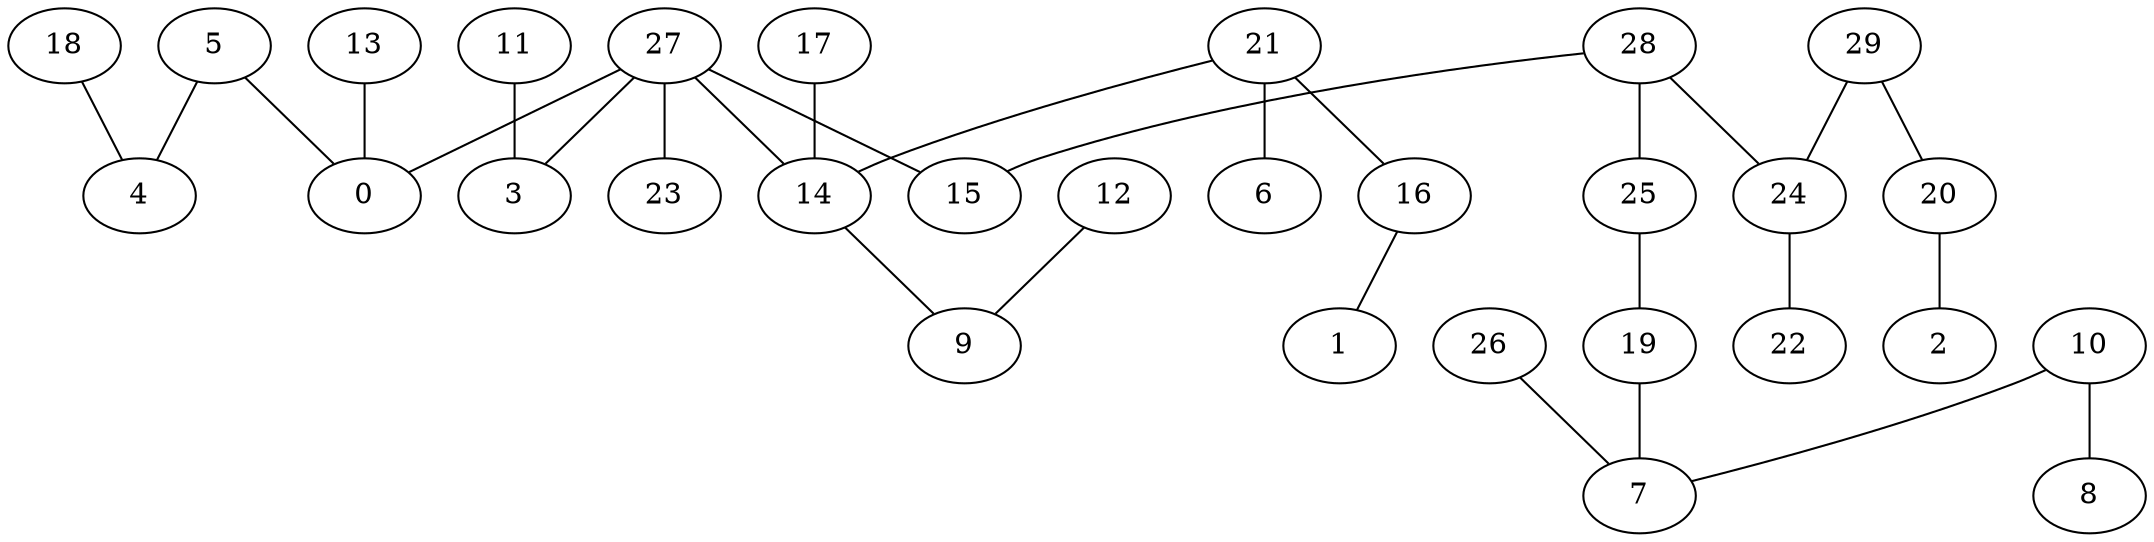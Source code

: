 graph {
0  [Label = "0 (0.00)"]
1  [Label = "1 (0.00)"]
2  [Label = "2 (0.00)"]
3  [Label = "3 (0.00)"]
4  [Label = "4 (0.00)"]
5  [Label = "5 (0.00)"]
6  [Label = "6 (0.00)"]
7  [Label = "7 (0.00)"]
8  [Label = "8 (0.00)"]
9  [Label = "9 (0.00)"]
10  [Label = "10 (0.00)"]
11  [Label = "11 (0.00)"]
12  [Label = "12 (0.00)"]
13  [Label = "13 (0.00)"]
14  [Label = "14 (0.00)"]
15  [Label = "15 (0.00)"]
16  [Label = "16 (0.00)"]
17  [Label = "17 (0.00)"]
18  [Label = "18 (0.00)"]
19  [Label = "19 (0.00)"]
20  [Label = "20 (0.00)"]
21  [Label = "21 (0.00)"]
22  [Label = "22 (0.00)"]
23  [Label = "23 (0.00)"]
24  [Label = "24 (0.00)"]
25  [Label = "25 (0.00)"]
26  [Label = "26 (0.00)"]
27  [Label = "27 (0.00)"]
28  [Label = "28 (0.00)"]
29  [Label = "29 (0.00)"]

11--3  [Label = "109.60"]
10--7  [Label = "105.22"]
19--7  [Label = "97.04"]
27--23  [Label = "94.17"]
10--8  [Label = "94.09"]
21--6  [Label = "86.72"]
16--1  [Label = "86.70"]
27--3  [Label = "86.38"]
28--25  [Label = "72.35"]
25--19  [Label = "70.32"]
26--7  [Label = "64.23"]
29--24  [Label = "64.15"]
18--4  [Label = "54.76"]
13--0  [Label = "50.21"]
20--2  [Label = "49.57"]
5--4  [Label = "48.22"]
24--22  [Label = "44.33"]
29--20  [Label = "43.95"]
28--15  [Label = "43.19"]
27--15  [Label = "40.56"]
5--0  [Label = "36.08"]
28--24  [Label = "35.52"]
21--16  [Label = "27.34"]
12--9  [Label = "24.02"]
27--0  [Label = "20.85"]
14--9  [Label = "20.17"]
17--14  [Label = "16.24"]
27--14  [Label = "15.29"]
21--14  [Label = "4.62"]
}

